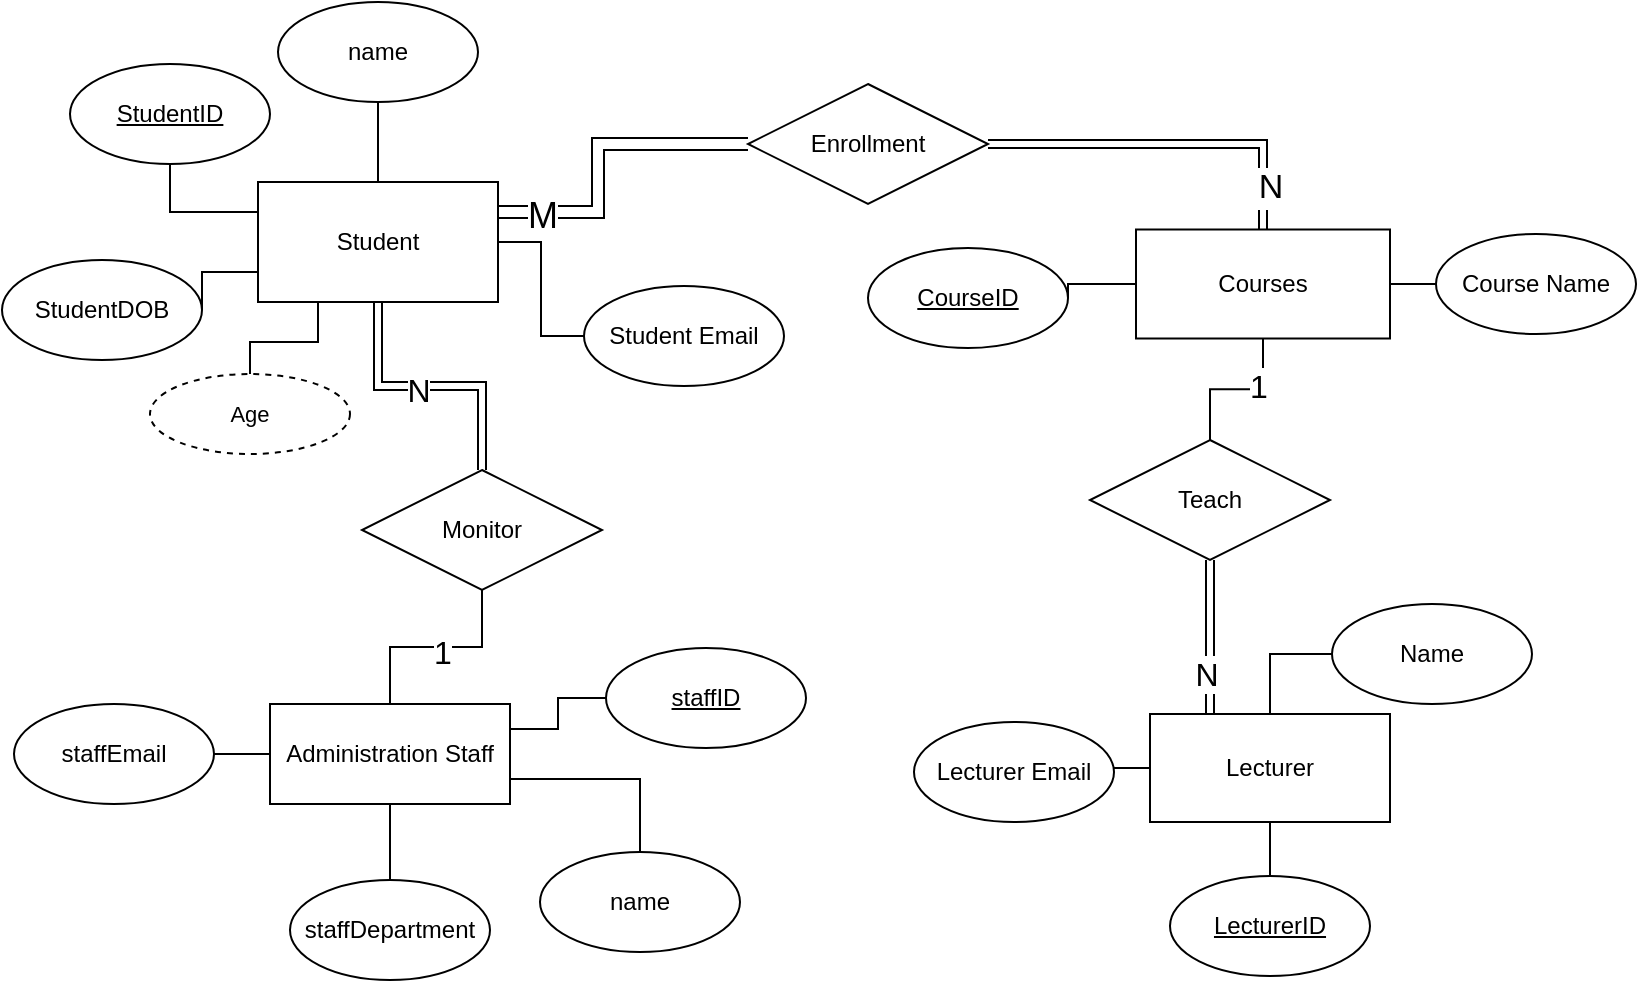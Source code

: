 <mxfile version="25.0.1">
  <diagram id="R2lEEEUBdFMjLlhIrx00" name="Page-1">
    <mxGraphModel dx="1332" dy="442" grid="0" gridSize="10" guides="1" tooltips="1" connect="1" arrows="1" fold="1" page="1" pageScale="1" pageWidth="850" pageHeight="1100" math="0" shadow="0" extFonts="Permanent Marker^https://fonts.googleapis.com/css?family=Permanent+Marker">
      <root>
        <mxCell id="0" />
        <mxCell id="1" parent="0" />
        <mxCell id="tc51dqhHGQ9-r1dmS11I-10" style="edgeStyle=orthogonalEdgeStyle;rounded=0;orthogonalLoop=1;jettySize=auto;html=1;entryX=0;entryY=0.5;entryDx=0;entryDy=0;strokeColor=default;endArrow=none;endFill=0;" parent="1" source="tc51dqhHGQ9-r1dmS11I-1" target="tc51dqhHGQ9-r1dmS11I-9" edge="1">
          <mxGeometry relative="1" as="geometry" />
        </mxCell>
        <mxCell id="tc51dqhHGQ9-r1dmS11I-12" style="edgeStyle=orthogonalEdgeStyle;rounded=0;orthogonalLoop=1;jettySize=auto;html=1;entryX=0.5;entryY=1;entryDx=0;entryDy=0;endArrow=none;endFill=0;exitX=0;exitY=0.25;exitDx=0;exitDy=0;" parent="1" source="tc51dqhHGQ9-r1dmS11I-1" target="tc51dqhHGQ9-r1dmS11I-6" edge="1">
          <mxGeometry relative="1" as="geometry" />
        </mxCell>
        <mxCell id="tc51dqhHGQ9-r1dmS11I-13" style="edgeStyle=orthogonalEdgeStyle;rounded=0;orthogonalLoop=1;jettySize=auto;html=1;entryX=0.5;entryY=1;entryDx=0;entryDy=0;endArrow=none;endFill=0;" parent="1" source="tc51dqhHGQ9-r1dmS11I-1" target="tc51dqhHGQ9-r1dmS11I-7" edge="1">
          <mxGeometry relative="1" as="geometry" />
        </mxCell>
        <mxCell id="tc51dqhHGQ9-r1dmS11I-56" style="edgeStyle=orthogonalEdgeStyle;rounded=0;orthogonalLoop=1;jettySize=auto;html=1;exitX=1;exitY=0.25;exitDx=0;exitDy=0;entryX=0;entryY=0.5;entryDx=0;entryDy=0;shape=link;width=6;fontSize=14;" parent="1" source="tc51dqhHGQ9-r1dmS11I-1" target="tc51dqhHGQ9-r1dmS11I-55" edge="1">
          <mxGeometry relative="1" as="geometry">
            <Array as="points">
              <mxPoint x="308" y="194" />
              <mxPoint x="308" y="160" />
            </Array>
          </mxGeometry>
        </mxCell>
        <mxCell id="6L67bUF7fR5rDsXfUUje-1" value="M" style="edgeLabel;html=1;align=center;verticalAlign=middle;resizable=0;points=[];fontSize=18;" vertex="1" connectable="0" parent="tc51dqhHGQ9-r1dmS11I-56">
          <mxGeometry x="-0.731" y="-2" relative="1" as="geometry">
            <mxPoint as="offset" />
          </mxGeometry>
        </mxCell>
        <mxCell id="tc51dqhHGQ9-r1dmS11I-75" style="edgeStyle=orthogonalEdgeStyle;shape=connector;rounded=0;orthogonalLoop=1;jettySize=auto;html=1;exitX=0.25;exitY=1;exitDx=0;exitDy=0;strokeColor=default;align=center;verticalAlign=middle;fontFamily=Helvetica;fontSize=11;fontColor=default;labelBackgroundColor=default;endArrow=none;endFill=0;" parent="1" source="tc51dqhHGQ9-r1dmS11I-1" target="tc51dqhHGQ9-r1dmS11I-74" edge="1">
          <mxGeometry relative="1" as="geometry" />
        </mxCell>
        <mxCell id="tc51dqhHGQ9-r1dmS11I-1" value="Student" style="rounded=0;whiteSpace=wrap;html=1;" parent="1" vertex="1">
          <mxGeometry x="138" y="179" width="120" height="60" as="geometry" />
        </mxCell>
        <mxCell id="tc51dqhHGQ9-r1dmS11I-38" value="" style="edgeStyle=orthogonalEdgeStyle;rounded=0;orthogonalLoop=1;jettySize=auto;html=1;endArrow=none;endFill=0;" parent="1" source="tc51dqhHGQ9-r1dmS11I-2" target="tc51dqhHGQ9-r1dmS11I-37" edge="1">
          <mxGeometry relative="1" as="geometry" />
        </mxCell>
        <mxCell id="tc51dqhHGQ9-r1dmS11I-40" value="" style="edgeStyle=orthogonalEdgeStyle;rounded=0;orthogonalLoop=1;jettySize=auto;html=1;endArrow=none;endFill=0;entryX=0;entryY=0.5;entryDx=0;entryDy=0;" parent="1" source="tc51dqhHGQ9-r1dmS11I-2" target="tc51dqhHGQ9-r1dmS11I-39" edge="1">
          <mxGeometry relative="1" as="geometry" />
        </mxCell>
        <mxCell id="tc51dqhHGQ9-r1dmS11I-42" value="" style="edgeStyle=orthogonalEdgeStyle;rounded=0;orthogonalLoop=1;jettySize=auto;html=1;endArrow=none;endFill=0;" parent="1" source="tc51dqhHGQ9-r1dmS11I-2" target="tc51dqhHGQ9-r1dmS11I-41" edge="1">
          <mxGeometry relative="1" as="geometry" />
        </mxCell>
        <mxCell id="tc51dqhHGQ9-r1dmS11I-59" style="edgeStyle=orthogonalEdgeStyle;rounded=0;orthogonalLoop=1;jettySize=auto;html=1;exitX=0.25;exitY=0;exitDx=0;exitDy=0;entryX=0.5;entryY=1;entryDx=0;entryDy=0;endArrow=none;endFill=0;shape=link;" parent="1" source="tc51dqhHGQ9-r1dmS11I-2" target="tc51dqhHGQ9-r1dmS11I-58" edge="1">
          <mxGeometry relative="1" as="geometry" />
        </mxCell>
        <mxCell id="6L67bUF7fR5rDsXfUUje-5" value="&lt;font style=&quot;font-size: 16px;&quot;&gt;N&lt;/font&gt;" style="edgeLabel;html=1;align=center;verticalAlign=middle;resizable=0;points=[];" vertex="1" connectable="0" parent="tc51dqhHGQ9-r1dmS11I-59">
          <mxGeometry x="-0.471" y="2" relative="1" as="geometry">
            <mxPoint as="offset" />
          </mxGeometry>
        </mxCell>
        <mxCell id="tc51dqhHGQ9-r1dmS11I-2" value="Lecturer" style="rounded=0;whiteSpace=wrap;html=1;" parent="1" vertex="1">
          <mxGeometry x="584" y="445" width="120" height="54" as="geometry" />
        </mxCell>
        <mxCell id="tc51dqhHGQ9-r1dmS11I-22" style="edgeStyle=orthogonalEdgeStyle;rounded=0;orthogonalLoop=1;jettySize=auto;html=1;exitX=0;exitY=0.5;exitDx=0;exitDy=0;entryX=1;entryY=0.5;entryDx=0;entryDy=0;endArrow=none;endFill=0;" parent="1" source="tc51dqhHGQ9-r1dmS11I-4" target="tc51dqhHGQ9-r1dmS11I-16" edge="1">
          <mxGeometry relative="1" as="geometry" />
        </mxCell>
        <mxCell id="tc51dqhHGQ9-r1dmS11I-44" value="" style="edgeStyle=orthogonalEdgeStyle;rounded=0;orthogonalLoop=1;jettySize=auto;html=1;endArrow=none;endFill=0;" parent="1" source="tc51dqhHGQ9-r1dmS11I-4" target="tc51dqhHGQ9-r1dmS11I-14" edge="1">
          <mxGeometry relative="1" as="geometry" />
        </mxCell>
        <mxCell id="tc51dqhHGQ9-r1dmS11I-57" style="edgeStyle=orthogonalEdgeStyle;rounded=0;orthogonalLoop=1;jettySize=auto;html=1;exitX=0.5;exitY=0;exitDx=0;exitDy=0;entryX=1;entryY=0.5;entryDx=0;entryDy=0;shape=link;" parent="1" source="tc51dqhHGQ9-r1dmS11I-4" target="tc51dqhHGQ9-r1dmS11I-55" edge="1">
          <mxGeometry relative="1" as="geometry" />
        </mxCell>
        <mxCell id="6L67bUF7fR5rDsXfUUje-2" value="N" style="edgeLabel;html=1;align=center;verticalAlign=middle;resizable=0;points=[];fontSize=17;" vertex="1" connectable="0" parent="tc51dqhHGQ9-r1dmS11I-57">
          <mxGeometry x="-0.759" y="-2" relative="1" as="geometry">
            <mxPoint x="1" as="offset" />
          </mxGeometry>
        </mxCell>
        <mxCell id="tc51dqhHGQ9-r1dmS11I-60" style="edgeStyle=orthogonalEdgeStyle;rounded=0;orthogonalLoop=1;jettySize=auto;html=1;entryX=0.5;entryY=0;entryDx=0;entryDy=0;endArrow=none;endFill=0;exitX=0.5;exitY=1;exitDx=0;exitDy=0;" parent="1" source="tc51dqhHGQ9-r1dmS11I-4" target="tc51dqhHGQ9-r1dmS11I-58" edge="1">
          <mxGeometry relative="1" as="geometry" />
        </mxCell>
        <mxCell id="6L67bUF7fR5rDsXfUUje-4" value="&lt;font style=&quot;font-size: 16px;&quot;&gt;1&lt;/font&gt;" style="edgeLabel;html=1;align=center;verticalAlign=middle;resizable=0;points=[];" vertex="1" connectable="0" parent="tc51dqhHGQ9-r1dmS11I-60">
          <mxGeometry x="-0.266" y="-2" relative="1" as="geometry">
            <mxPoint as="offset" />
          </mxGeometry>
        </mxCell>
        <mxCell id="tc51dqhHGQ9-r1dmS11I-4" value="Courses" style="rounded=0;whiteSpace=wrap;html=1;" parent="1" vertex="1">
          <mxGeometry x="577" y="202.75" width="127" height="54.5" as="geometry" />
        </mxCell>
        <mxCell id="tc51dqhHGQ9-r1dmS11I-26" style="edgeStyle=orthogonalEdgeStyle;rounded=0;orthogonalLoop=1;jettySize=auto;html=1;entryX=1;entryY=0.5;entryDx=0;entryDy=0;endArrow=none;endFill=0;" parent="1" source="tc51dqhHGQ9-r1dmS11I-5" target="tc51dqhHGQ9-r1dmS11I-18" edge="1">
          <mxGeometry relative="1" as="geometry" />
        </mxCell>
        <mxCell id="tc51dqhHGQ9-r1dmS11I-28" style="edgeStyle=orthogonalEdgeStyle;rounded=0;orthogonalLoop=1;jettySize=auto;html=1;entryX=0.5;entryY=0;entryDx=0;entryDy=0;endArrow=none;endFill=0;" parent="1" source="tc51dqhHGQ9-r1dmS11I-5" target="tc51dqhHGQ9-r1dmS11I-20" edge="1">
          <mxGeometry relative="1" as="geometry" />
        </mxCell>
        <mxCell id="tc51dqhHGQ9-r1dmS11I-29" value="" style="edgeStyle=orthogonalEdgeStyle;rounded=0;orthogonalLoop=1;jettySize=auto;html=1;endArrow=none;endFill=0;exitX=1;exitY=0.75;exitDx=0;exitDy=0;" parent="1" source="tc51dqhHGQ9-r1dmS11I-5" target="tc51dqhHGQ9-r1dmS11I-19" edge="1">
          <mxGeometry relative="1" as="geometry" />
        </mxCell>
        <mxCell id="tc51dqhHGQ9-r1dmS11I-32" value="" style="edgeStyle=orthogonalEdgeStyle;rounded=0;orthogonalLoop=1;jettySize=auto;html=1;endArrow=none;endFill=0;exitX=1;exitY=0.25;exitDx=0;exitDy=0;" parent="1" source="tc51dqhHGQ9-r1dmS11I-5" target="tc51dqhHGQ9-r1dmS11I-31" edge="1">
          <mxGeometry relative="1" as="geometry" />
        </mxCell>
        <mxCell id="tc51dqhHGQ9-r1dmS11I-47" style="edgeStyle=orthogonalEdgeStyle;rounded=0;orthogonalLoop=1;jettySize=auto;html=1;entryX=0.5;entryY=1;entryDx=0;entryDy=0;endArrow=none;endFill=0;" parent="1" source="tc51dqhHGQ9-r1dmS11I-5" target="tc51dqhHGQ9-r1dmS11I-46" edge="1">
          <mxGeometry relative="1" as="geometry" />
        </mxCell>
        <mxCell id="6L67bUF7fR5rDsXfUUje-6" value="&lt;font style=&quot;font-size: 16px;&quot;&gt;1&lt;/font&gt;" style="edgeLabel;html=1;align=center;verticalAlign=middle;resizable=0;points=[];" vertex="1" connectable="0" parent="tc51dqhHGQ9-r1dmS11I-47">
          <mxGeometry x="0.039" y="-1" relative="1" as="geometry">
            <mxPoint x="1" y="1" as="offset" />
          </mxGeometry>
        </mxCell>
        <mxCell id="tc51dqhHGQ9-r1dmS11I-5" value="Administration Staff" style="rounded=0;whiteSpace=wrap;html=1;" parent="1" vertex="1">
          <mxGeometry x="144" y="440" width="120" height="50" as="geometry" />
        </mxCell>
        <mxCell id="tc51dqhHGQ9-r1dmS11I-6" value="&lt;u&gt;StudentID&lt;/u&gt;" style="ellipse;whiteSpace=wrap;html=1;" parent="1" vertex="1">
          <mxGeometry x="44" y="120" width="100" height="50" as="geometry" />
        </mxCell>
        <mxCell id="tc51dqhHGQ9-r1dmS11I-7" value="name" style="ellipse;whiteSpace=wrap;html=1;" parent="1" vertex="1">
          <mxGeometry x="148" y="89" width="100" height="50" as="geometry" />
        </mxCell>
        <mxCell id="tc51dqhHGQ9-r1dmS11I-9" value="Student Email" style="ellipse;whiteSpace=wrap;html=1;" parent="1" vertex="1">
          <mxGeometry x="301" y="231" width="100" height="50" as="geometry" />
        </mxCell>
        <mxCell id="tc51dqhHGQ9-r1dmS11I-14" value="Course Name" style="ellipse;whiteSpace=wrap;html=1;" parent="1" vertex="1">
          <mxGeometry x="727" y="205" width="100" height="50" as="geometry" />
        </mxCell>
        <mxCell id="tc51dqhHGQ9-r1dmS11I-16" value="&lt;u&gt;CourseID&lt;/u&gt;" style="ellipse;whiteSpace=wrap;html=1;" parent="1" vertex="1">
          <mxGeometry x="443" y="212" width="100" height="50" as="geometry" />
        </mxCell>
        <mxCell id="tc51dqhHGQ9-r1dmS11I-18" value="staffEmail" style="ellipse;whiteSpace=wrap;html=1;" parent="1" vertex="1">
          <mxGeometry x="16" y="440" width="100" height="50" as="geometry" />
        </mxCell>
        <mxCell id="tc51dqhHGQ9-r1dmS11I-19" value="name" style="ellipse;whiteSpace=wrap;html=1;" parent="1" vertex="1">
          <mxGeometry x="279" y="514" width="100" height="50" as="geometry" />
        </mxCell>
        <mxCell id="tc51dqhHGQ9-r1dmS11I-20" value="staffDepartment" style="ellipse;whiteSpace=wrap;html=1;" parent="1" vertex="1">
          <mxGeometry x="154" y="528" width="100" height="50" as="geometry" />
        </mxCell>
        <mxCell id="tc51dqhHGQ9-r1dmS11I-31" value="&lt;u&gt;staffID&lt;/u&gt;" style="ellipse;whiteSpace=wrap;html=1;" parent="1" vertex="1">
          <mxGeometry x="312" y="412" width="100" height="50" as="geometry" />
        </mxCell>
        <mxCell id="tc51dqhHGQ9-r1dmS11I-37" value="&lt;u&gt;LecturerID&lt;/u&gt;" style="ellipse;whiteSpace=wrap;html=1;" parent="1" vertex="1">
          <mxGeometry x="594" y="526" width="100" height="50" as="geometry" />
        </mxCell>
        <mxCell id="tc51dqhHGQ9-r1dmS11I-39" value="Name" style="ellipse;whiteSpace=wrap;html=1;" parent="1" vertex="1">
          <mxGeometry x="675" y="390" width="100" height="50" as="geometry" />
        </mxCell>
        <mxCell id="tc51dqhHGQ9-r1dmS11I-41" value="Lecturer Email" style="ellipse;whiteSpace=wrap;html=1;" parent="1" vertex="1">
          <mxGeometry x="466" y="449" width="100" height="50" as="geometry" />
        </mxCell>
        <mxCell id="tc51dqhHGQ9-r1dmS11I-48" style="edgeStyle=orthogonalEdgeStyle;rounded=0;orthogonalLoop=1;jettySize=auto;html=1;entryX=0.5;entryY=1;entryDx=0;entryDy=0;shape=link;" parent="1" source="tc51dqhHGQ9-r1dmS11I-46" target="tc51dqhHGQ9-r1dmS11I-1" edge="1">
          <mxGeometry relative="1" as="geometry" />
        </mxCell>
        <mxCell id="6L67bUF7fR5rDsXfUUje-7" value="&lt;font style=&quot;font-size: 16px;&quot;&gt;N&lt;/font&gt;" style="edgeLabel;html=1;align=center;verticalAlign=middle;resizable=0;points=[];" vertex="1" connectable="0" parent="tc51dqhHGQ9-r1dmS11I-48">
          <mxGeometry x="0.088" y="2" relative="1" as="geometry">
            <mxPoint as="offset" />
          </mxGeometry>
        </mxCell>
        <mxCell id="tc51dqhHGQ9-r1dmS11I-46" value="Monitor" style="shape=rhombus;perimeter=rhombusPerimeter;whiteSpace=wrap;html=1;align=center;" parent="1" vertex="1">
          <mxGeometry x="190" y="323" width="120" height="60" as="geometry" />
        </mxCell>
        <mxCell id="tc51dqhHGQ9-r1dmS11I-55" value="Enrollment" style="shape=rhombus;perimeter=rhombusPerimeter;whiteSpace=wrap;html=1;align=center;" parent="1" vertex="1">
          <mxGeometry x="383" y="130" width="120" height="60" as="geometry" />
        </mxCell>
        <mxCell id="tc51dqhHGQ9-r1dmS11I-58" value="Teach" style="shape=rhombus;perimeter=rhombusPerimeter;whiteSpace=wrap;html=1;align=center;" parent="1" vertex="1">
          <mxGeometry x="554" y="308" width="120" height="60" as="geometry" />
        </mxCell>
        <mxCell id="tc51dqhHGQ9-r1dmS11I-71" value="StudentDOB" style="ellipse;whiteSpace=wrap;html=1;" parent="1" vertex="1">
          <mxGeometry x="10" y="218" width="100" height="50" as="geometry" />
        </mxCell>
        <mxCell id="tc51dqhHGQ9-r1dmS11I-74" value="Age" style="ellipse;whiteSpace=wrap;html=1;align=center;dashed=1;fontFamily=Helvetica;fontSize=11;fontColor=default;labelBackgroundColor=default;" parent="1" vertex="1">
          <mxGeometry x="84" y="275" width="100" height="40" as="geometry" />
        </mxCell>
        <mxCell id="tc51dqhHGQ9-r1dmS11I-76" style="edgeStyle=orthogonalEdgeStyle;shape=connector;rounded=0;orthogonalLoop=1;jettySize=auto;html=1;exitX=0;exitY=0.75;exitDx=0;exitDy=0;entryX=1;entryY=0.5;entryDx=0;entryDy=0;strokeColor=default;align=center;verticalAlign=middle;fontFamily=Helvetica;fontSize=11;fontColor=default;labelBackgroundColor=default;endArrow=none;endFill=0;" parent="1" source="tc51dqhHGQ9-r1dmS11I-1" target="tc51dqhHGQ9-r1dmS11I-71" edge="1">
          <mxGeometry relative="1" as="geometry" />
        </mxCell>
      </root>
    </mxGraphModel>
  </diagram>
</mxfile>
